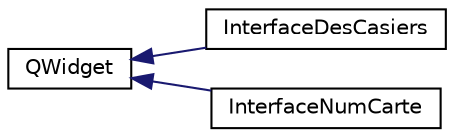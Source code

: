 digraph "Graphe hiérarchique des classes"
{
 // LATEX_PDF_SIZE
  edge [fontname="Helvetica",fontsize="10",labelfontname="Helvetica",labelfontsize="10"];
  node [fontname="Helvetica",fontsize="10",shape=record];
  rankdir="LR";
  Node0 [label="QWidget",height=0.2,width=0.4,color="black", fillcolor="white", style="filled",URL="$class_q_widget.html",tooltip=" "];
  Node0 -> Node1 [dir="back",color="midnightblue",fontsize="10",style="solid",fontname="Helvetica"];
  Node1 [label="InterfaceDesCasiers",height=0.2,width=0.4,color="black", fillcolor="white", style="filled",URL="$class_interface_des_casiers.html",tooltip=" "];
  Node0 -> Node2 [dir="back",color="midnightblue",fontsize="10",style="solid",fontname="Helvetica"];
  Node2 [label="InterfaceNumCarte",height=0.2,width=0.4,color="black", fillcolor="white", style="filled",URL="$class_interface_num_carte.html",tooltip=" "];
}
